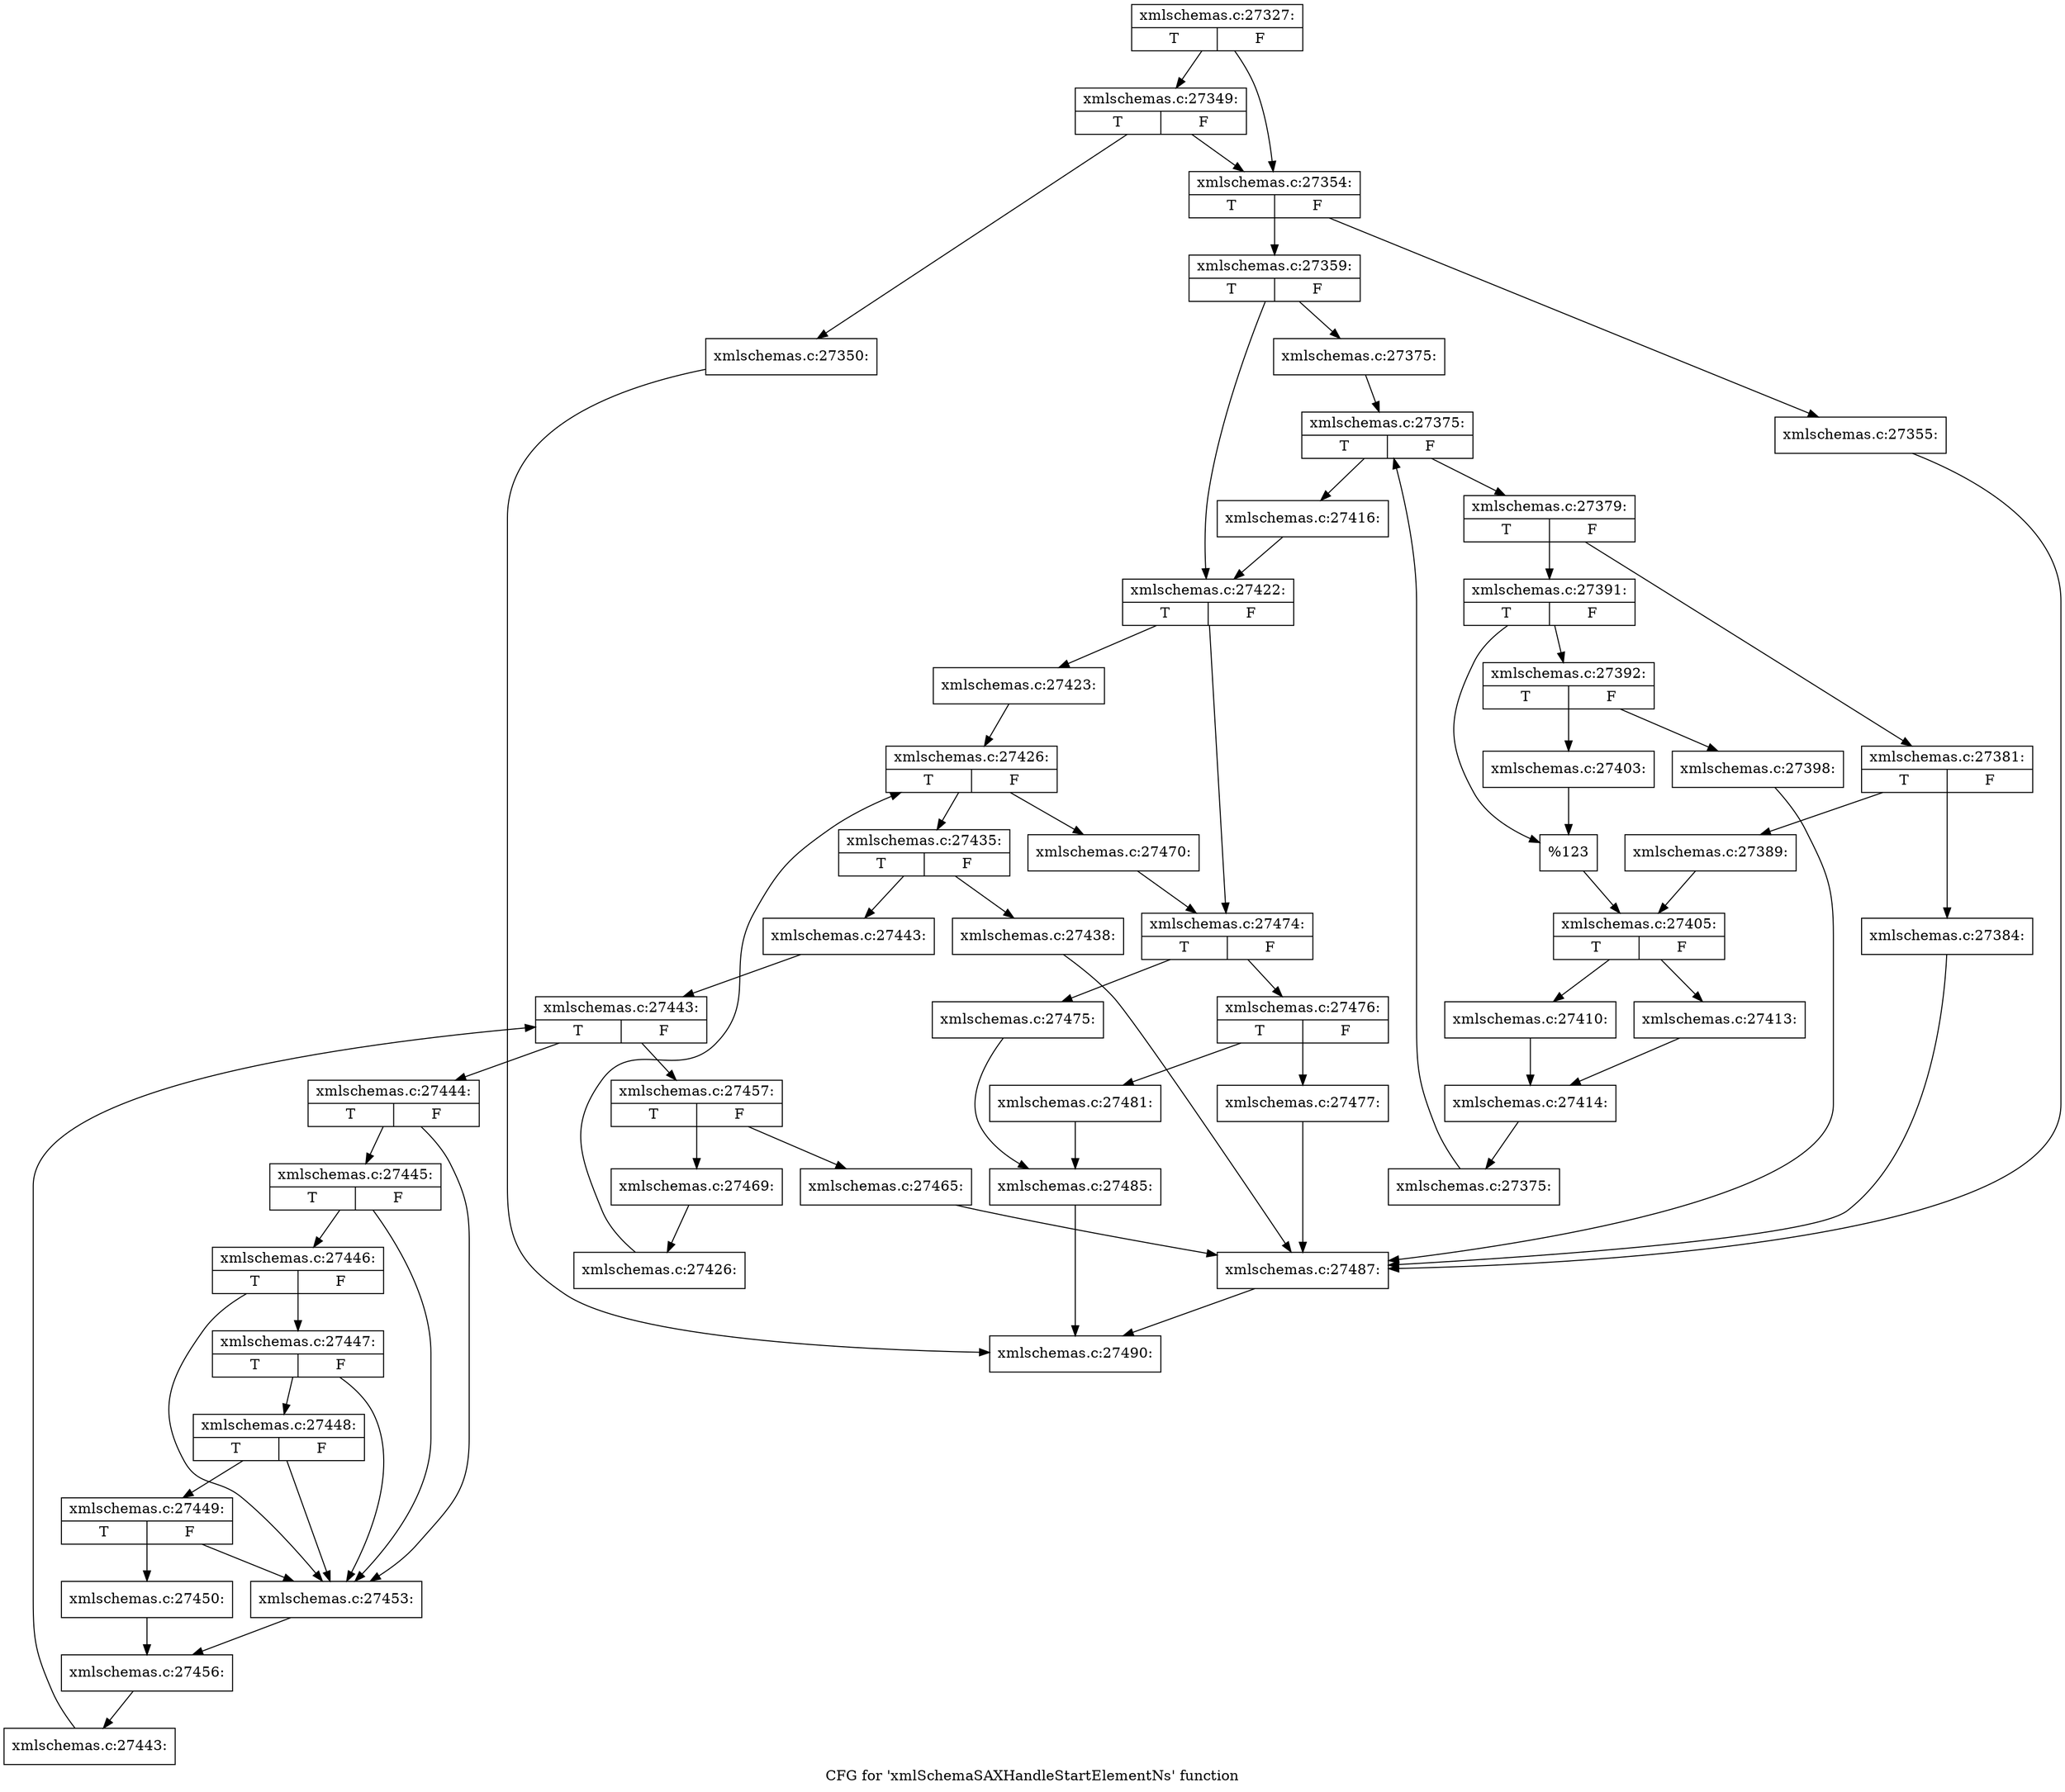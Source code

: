 digraph "CFG for 'xmlSchemaSAXHandleStartElementNs' function" {
	label="CFG for 'xmlSchemaSAXHandleStartElementNs' function";

	Node0x55d02691f2b0 [shape=record,label="{xmlschemas.c:27327:|{<s0>T|<s1>F}}"];
	Node0x55d02691f2b0 -> Node0x55d026922440;
	Node0x55d02691f2b0 -> Node0x55d0269223f0;
	Node0x55d026922440 [shape=record,label="{xmlschemas.c:27349:|{<s0>T|<s1>F}}"];
	Node0x55d026922440 -> Node0x55d0269223a0;
	Node0x55d026922440 -> Node0x55d0269223f0;
	Node0x55d0269223a0 [shape=record,label="{xmlschemas.c:27350:}"];
	Node0x55d0269223a0 -> Node0x55d02691f300;
	Node0x55d0269223f0 [shape=record,label="{xmlschemas.c:27354:|{<s0>T|<s1>F}}"];
	Node0x55d0269223f0 -> Node0x55d026922d30;
	Node0x55d0269223f0 -> Node0x55d026922d80;
	Node0x55d026922d30 [shape=record,label="{xmlschemas.c:27355:}"];
	Node0x55d026922d30 -> Node0x55d026923e80;
	Node0x55d026922d80 [shape=record,label="{xmlschemas.c:27359:|{<s0>T|<s1>F}}"];
	Node0x55d026922d80 -> Node0x55d025b568d0;
	Node0x55d026922d80 -> Node0x55d025b56920;
	Node0x55d025b568d0 [shape=record,label="{xmlschemas.c:27375:}"];
	Node0x55d025b568d0 -> Node0x55d025b56f50;
	Node0x55d025b56f50 [shape=record,label="{xmlschemas.c:27375:|{<s0>T|<s1>F}}"];
	Node0x55d025b56f50 -> Node0x55d025b571d0;
	Node0x55d025b56f50 -> Node0x55d025b56c70;
	Node0x55d025b571d0 [shape=record,label="{xmlschemas.c:27379:|{<s0>T|<s1>F}}"];
	Node0x55d025b571d0 -> Node0x55d025b57570;
	Node0x55d025b571d0 -> Node0x55d025b57610;
	Node0x55d025b57570 [shape=record,label="{xmlschemas.c:27381:|{<s0>T|<s1>F}}"];
	Node0x55d025b57570 -> Node0x55d025b57e10;
	Node0x55d025b57570 -> Node0x55d025b57e60;
	Node0x55d025b57e10 [shape=record,label="{xmlschemas.c:27384:}"];
	Node0x55d025b57e10 -> Node0x55d026923e80;
	Node0x55d025b57e60 [shape=record,label="{xmlschemas.c:27389:}"];
	Node0x55d025b57e60 -> Node0x55d025b575c0;
	Node0x55d025b57610 [shape=record,label="{xmlschemas.c:27391:|{<s0>T|<s1>F}}"];
	Node0x55d025b57610 -> Node0x55d02692ab70;
	Node0x55d025b57610 -> Node0x55d02692abc0;
	Node0x55d02692ab70 [shape=record,label="{xmlschemas.c:27392:|{<s0>T|<s1>F}}"];
	Node0x55d02692ab70 -> Node0x55d02692bf00;
	Node0x55d02692ab70 -> Node0x55d02692bf50;
	Node0x55d02692bf00 [shape=record,label="{xmlschemas.c:27398:}"];
	Node0x55d02692bf00 -> Node0x55d026923e80;
	Node0x55d02692bf50 [shape=record,label="{xmlschemas.c:27403:}"];
	Node0x55d02692bf50 -> Node0x55d02692abc0;
	Node0x55d02692abc0 [shape=record,label="{%123}"];
	Node0x55d02692abc0 -> Node0x55d025b575c0;
	Node0x55d025b575c0 [shape=record,label="{xmlschemas.c:27405:|{<s0>T|<s1>F}}"];
	Node0x55d025b575c0 -> Node0x55d02692d290;
	Node0x55d025b575c0 -> Node0x55d02692d330;
	Node0x55d02692d290 [shape=record,label="{xmlschemas.c:27410:}"];
	Node0x55d02692d290 -> Node0x55d02692d2e0;
	Node0x55d02692d330 [shape=record,label="{xmlschemas.c:27413:}"];
	Node0x55d02692d330 -> Node0x55d02692d2e0;
	Node0x55d02692d2e0 [shape=record,label="{xmlschemas.c:27414:}"];
	Node0x55d02692d2e0 -> Node0x55d025b57140;
	Node0x55d025b57140 [shape=record,label="{xmlschemas.c:27375:}"];
	Node0x55d025b57140 -> Node0x55d025b56f50;
	Node0x55d025b56c70 [shape=record,label="{xmlschemas.c:27416:}"];
	Node0x55d025b56c70 -> Node0x55d025b56920;
	Node0x55d025b56920 [shape=record,label="{xmlschemas.c:27422:|{<s0>T|<s1>F}}"];
	Node0x55d025b56920 -> Node0x55d02692f670;
	Node0x55d025b56920 -> Node0x55d02692f6c0;
	Node0x55d02692f670 [shape=record,label="{xmlschemas.c:27423:}"];
	Node0x55d02692f670 -> Node0x55d026930610;
	Node0x55d026930610 [shape=record,label="{xmlschemas.c:27426:|{<s0>T|<s1>F}}"];
	Node0x55d026930610 -> Node0x55d026930890;
	Node0x55d026930610 -> Node0x55d026930330;
	Node0x55d026930890 [shape=record,label="{xmlschemas.c:27435:|{<s0>T|<s1>F}}"];
	Node0x55d026930890 -> Node0x55d026931920;
	Node0x55d026930890 -> Node0x55d026931970;
	Node0x55d026931920 [shape=record,label="{xmlschemas.c:27438:}"];
	Node0x55d026931920 -> Node0x55d026923e80;
	Node0x55d026931970 [shape=record,label="{xmlschemas.c:27443:}"];
	Node0x55d026931970 -> Node0x55d026932400;
	Node0x55d026932400 [shape=record,label="{xmlschemas.c:27443:|{<s0>T|<s1>F}}"];
	Node0x55d026932400 -> Node0x55d0269326e0;
	Node0x55d026932400 -> Node0x55d026932120;
	Node0x55d0269326e0 [shape=record,label="{xmlschemas.c:27444:|{<s0>T|<s1>F}}"];
	Node0x55d0269326e0 -> Node0x55d026932d70;
	Node0x55d0269326e0 -> Node0x55d026932b20;
	Node0x55d026932d70 [shape=record,label="{xmlschemas.c:27445:|{<s0>T|<s1>F}}"];
	Node0x55d026932d70 -> Node0x55d026932cf0;
	Node0x55d026932d70 -> Node0x55d026932b20;
	Node0x55d026932cf0 [shape=record,label="{xmlschemas.c:27446:|{<s0>T|<s1>F}}"];
	Node0x55d026932cf0 -> Node0x55d026932c70;
	Node0x55d026932cf0 -> Node0x55d026932b20;
	Node0x55d026932c70 [shape=record,label="{xmlschemas.c:27447:|{<s0>T|<s1>F}}"];
	Node0x55d026932c70 -> Node0x55d026932bf0;
	Node0x55d026932c70 -> Node0x55d026932b20;
	Node0x55d026932bf0 [shape=record,label="{xmlschemas.c:27448:|{<s0>T|<s1>F}}"];
	Node0x55d026932bf0 -> Node0x55d026932b70;
	Node0x55d026932bf0 -> Node0x55d026932b20;
	Node0x55d026932b70 [shape=record,label="{xmlschemas.c:27449:|{<s0>T|<s1>F}}"];
	Node0x55d026932b70 -> Node0x55d026932a80;
	Node0x55d026932b70 -> Node0x55d026932b20;
	Node0x55d026932a80 [shape=record,label="{xmlschemas.c:27450:}"];
	Node0x55d026932a80 -> Node0x55d026932ad0;
	Node0x55d026932b20 [shape=record,label="{xmlschemas.c:27453:}"];
	Node0x55d026932b20 -> Node0x55d026932ad0;
	Node0x55d026932ad0 [shape=record,label="{xmlschemas.c:27456:}"];
	Node0x55d026932ad0 -> Node0x55d026932650;
	Node0x55d026932650 [shape=record,label="{xmlschemas.c:27443:}"];
	Node0x55d026932650 -> Node0x55d026932400;
	Node0x55d026932120 [shape=record,label="{xmlschemas.c:27457:|{<s0>T|<s1>F}}"];
	Node0x55d026932120 -> Node0x55d026937be0;
	Node0x55d026932120 -> Node0x55d026937c30;
	Node0x55d026937be0 [shape=record,label="{xmlschemas.c:27465:}"];
	Node0x55d026937be0 -> Node0x55d026923e80;
	Node0x55d026937c30 [shape=record,label="{xmlschemas.c:27469:}"];
	Node0x55d026937c30 -> Node0x55d026930800;
	Node0x55d026930800 [shape=record,label="{xmlschemas.c:27426:}"];
	Node0x55d026930800 -> Node0x55d026930610;
	Node0x55d026930330 [shape=record,label="{xmlschemas.c:27470:}"];
	Node0x55d026930330 -> Node0x55d02692f6c0;
	Node0x55d02692f6c0 [shape=record,label="{xmlschemas.c:27474:|{<s0>T|<s1>F}}"];
	Node0x55d02692f6c0 -> Node0x55d026938ae0;
	Node0x55d02692f6c0 -> Node0x55d026938b30;
	Node0x55d026938ae0 [shape=record,label="{xmlschemas.c:27476:|{<s0>T|<s1>F}}"];
	Node0x55d026938ae0 -> Node0x55d026938ef0;
	Node0x55d026938ae0 -> Node0x55d026938f40;
	Node0x55d026938ef0 [shape=record,label="{xmlschemas.c:27477:}"];
	Node0x55d026938ef0 -> Node0x55d026923e80;
	Node0x55d026938f40 [shape=record,label="{xmlschemas.c:27481:}"];
	Node0x55d026938f40 -> Node0x55d026939510;
	Node0x55d026938b30 [shape=record,label="{xmlschemas.c:27475:}"];
	Node0x55d026938b30 -> Node0x55d026939510;
	Node0x55d026939510 [shape=record,label="{xmlschemas.c:27485:}"];
	Node0x55d026939510 -> Node0x55d02691f300;
	Node0x55d026923e80 [shape=record,label="{xmlschemas.c:27487:}"];
	Node0x55d026923e80 -> Node0x55d02691f300;
	Node0x55d02691f300 [shape=record,label="{xmlschemas.c:27490:}"];
}

